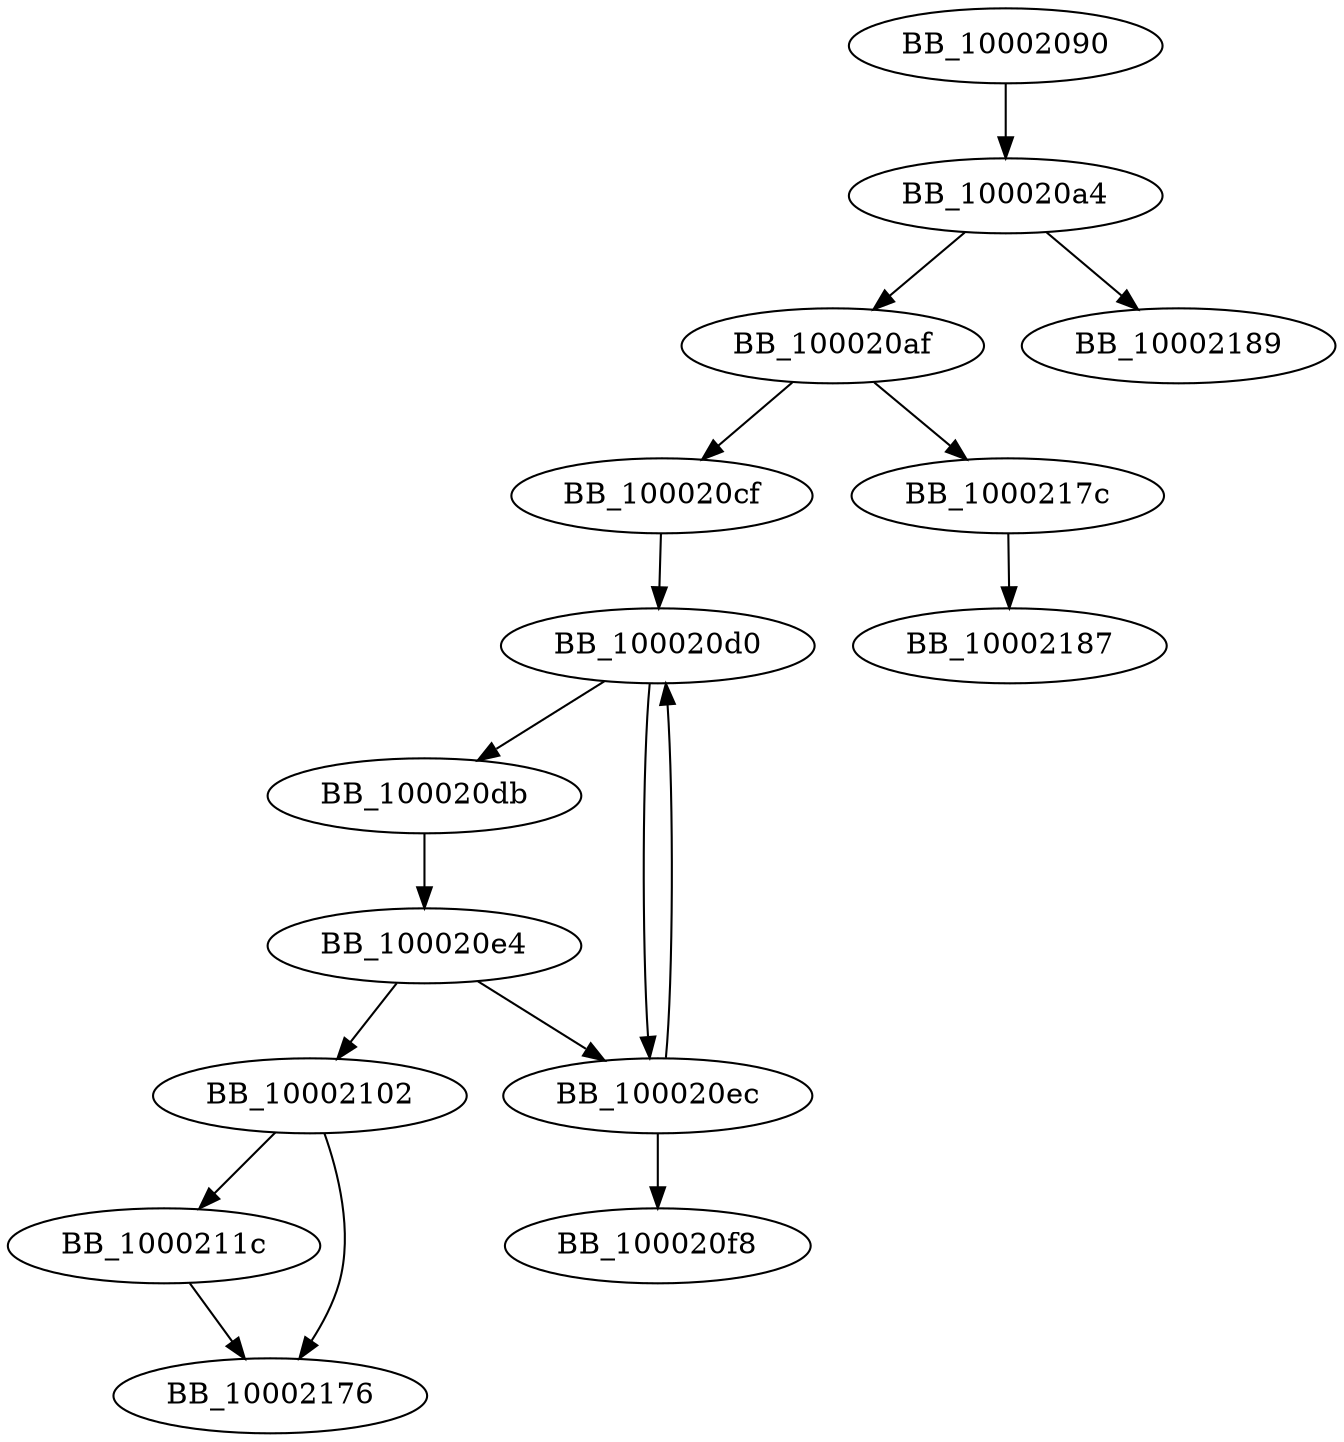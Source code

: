 DiGraph sub_10002090{
BB_10002090->BB_100020a4
BB_100020a4->BB_100020af
BB_100020a4->BB_10002189
BB_100020af->BB_100020cf
BB_100020af->BB_1000217c
BB_100020cf->BB_100020d0
BB_100020d0->BB_100020db
BB_100020d0->BB_100020ec
BB_100020db->BB_100020e4
BB_100020e4->BB_100020ec
BB_100020e4->BB_10002102
BB_100020ec->BB_100020d0
BB_100020ec->BB_100020f8
BB_10002102->BB_1000211c
BB_10002102->BB_10002176
BB_1000211c->BB_10002176
BB_1000217c->BB_10002187
}
